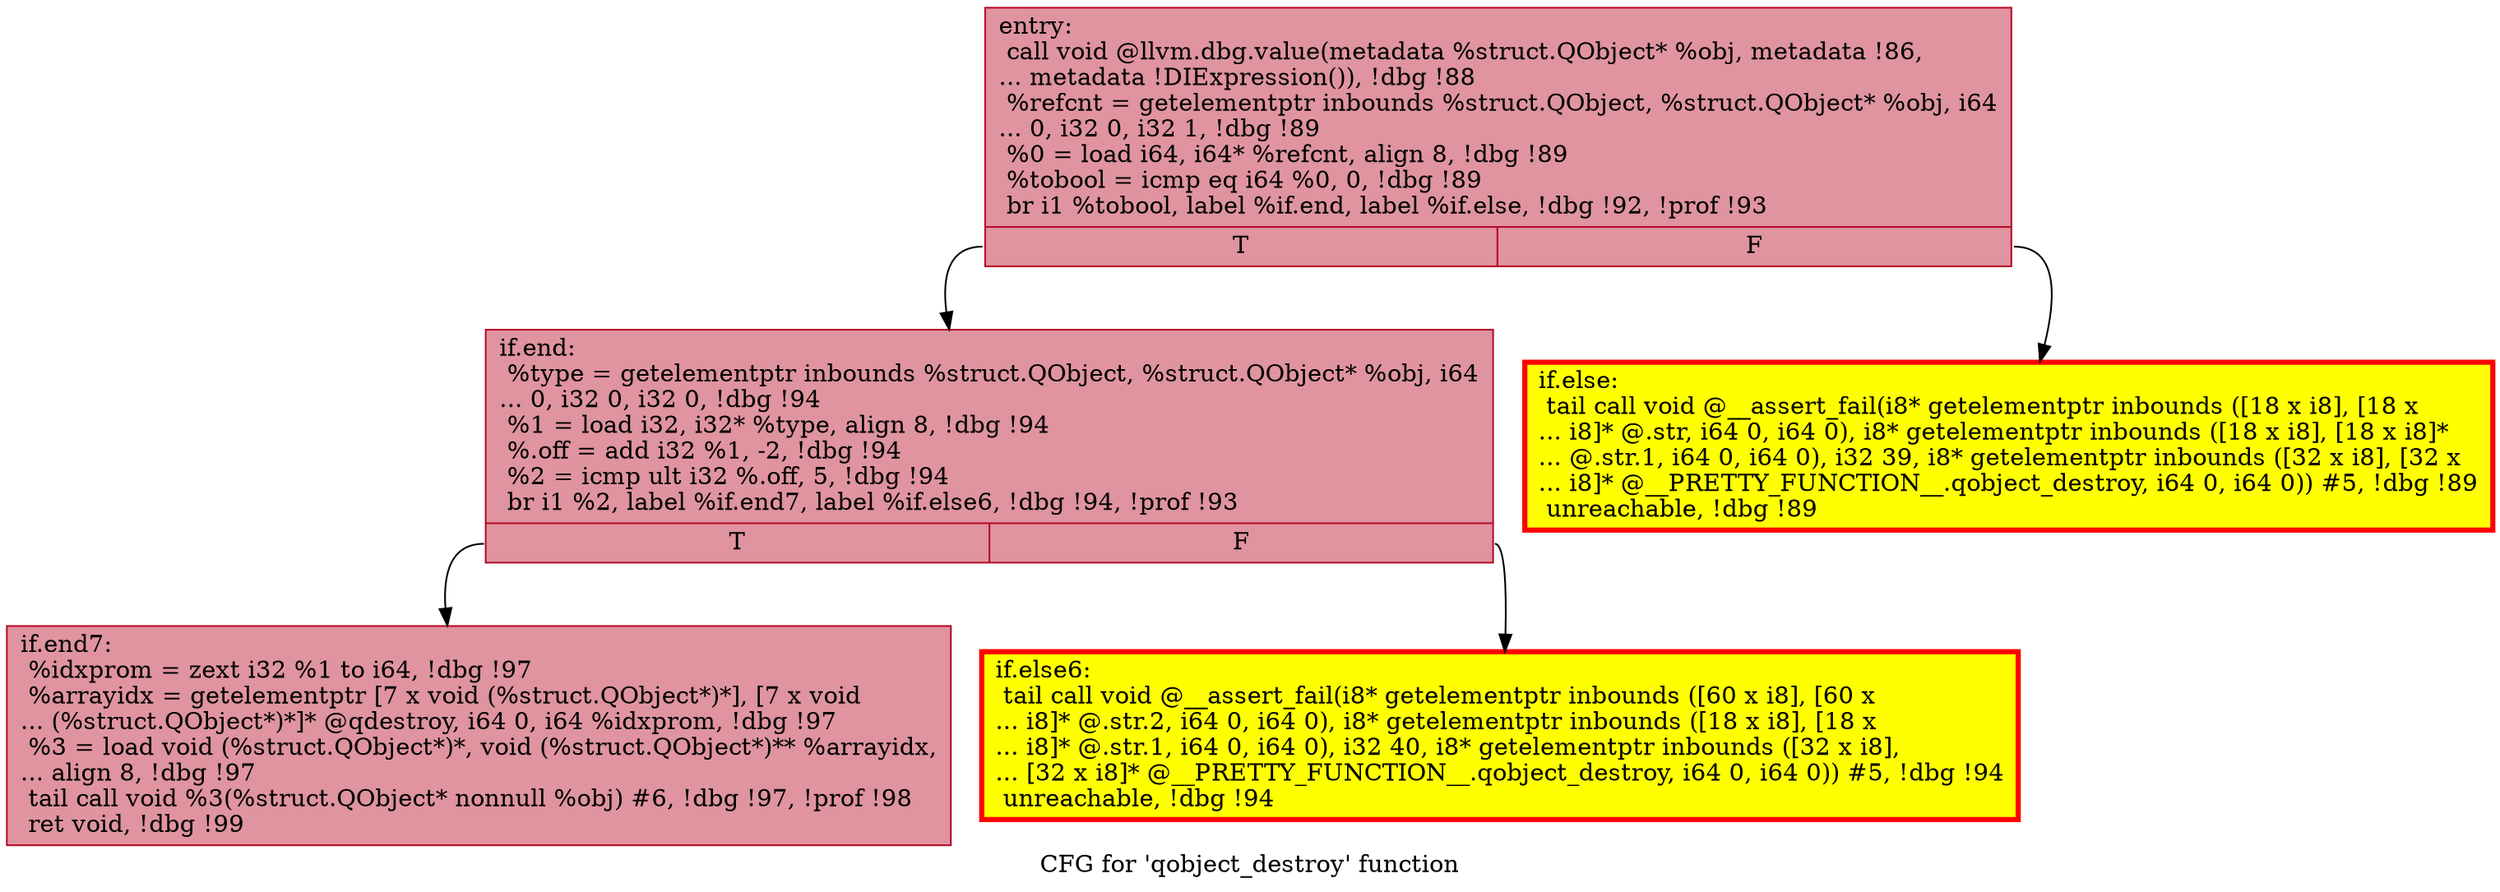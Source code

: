 digraph "CFG for 'qobject_destroy' function" {
	label="CFG for 'qobject_destroy' function";

	Node0x557972124b50 [shape=record,color="#b70d28ff", style=filled, fillcolor="#b70d2870",label="{entry:\l  call void @llvm.dbg.value(metadata %struct.QObject* %obj, metadata !86,\l... metadata !DIExpression()), !dbg !88\l  %refcnt = getelementptr inbounds %struct.QObject, %struct.QObject* %obj, i64\l... 0, i32 0, i32 1, !dbg !89\l  %0 = load i64, i64* %refcnt, align 8, !dbg !89\l  %tobool = icmp eq i64 %0, 0, !dbg !89\l  br i1 %tobool, label %if.end, label %if.else, !dbg !92, !prof !93\l|{<s0>T|<s1>F}}"];
	Node0x557972124b50:s0 -> Node0x5579721388a0;
	Node0x557972124b50:s1 -> Node0x5579721388f0;
	Node0x5579721388f0 [shape=record,penwidth=3.0, style="filled", color="red", fillcolor="yellow",label="{if.else:                                          \l  tail call void @__assert_fail(i8* getelementptr inbounds ([18 x i8], [18 x\l... i8]* @.str, i64 0, i64 0), i8* getelementptr inbounds ([18 x i8], [18 x i8]*\l... @.str.1, i64 0, i64 0), i32 39, i8* getelementptr inbounds ([32 x i8], [32 x\l... i8]* @__PRETTY_FUNCTION__.qobject_destroy, i64 0, i64 0)) #5, !dbg !89\l  unreachable, !dbg !89\l}"];
	Node0x5579721388a0 [shape=record,color="#b70d28ff", style=filled, fillcolor="#b70d2870",label="{if.end:                                           \l  %type = getelementptr inbounds %struct.QObject, %struct.QObject* %obj, i64\l... 0, i32 0, i32 0, !dbg !94\l  %1 = load i32, i32* %type, align 8, !dbg !94\l  %.off = add i32 %1, -2, !dbg !94\l  %2 = icmp ult i32 %.off, 5, !dbg !94\l  br i1 %2, label %if.end7, label %if.else6, !dbg !94, !prof !93\l|{<s0>T|<s1>F}}"];
	Node0x5579721388a0:s0 -> Node0x55797213ad90;
	Node0x5579721388a0:s1 -> Node0x55797213ade0;
	Node0x55797213ade0 [shape=record,penwidth=3.0, style="filled", color="red", fillcolor="yellow",label="{if.else6:                                         \l  tail call void @__assert_fail(i8* getelementptr inbounds ([60 x i8], [60 x\l... i8]* @.str.2, i64 0, i64 0), i8* getelementptr inbounds ([18 x i8], [18 x\l... i8]* @.str.1, i64 0, i64 0), i32 40, i8* getelementptr inbounds ([32 x i8],\l... [32 x i8]* @__PRETTY_FUNCTION__.qobject_destroy, i64 0, i64 0)) #5, !dbg !94\l  unreachable, !dbg !94\l}"];
	Node0x55797213ad90 [shape=record,color="#b70d28ff", style=filled, fillcolor="#b70d2870",label="{if.end7:                                          \l  %idxprom = zext i32 %1 to i64, !dbg !97\l  %arrayidx = getelementptr [7 x void (%struct.QObject*)*], [7 x void\l... (%struct.QObject*)*]* @qdestroy, i64 0, i64 %idxprom, !dbg !97\l  %3 = load void (%struct.QObject*)*, void (%struct.QObject*)** %arrayidx,\l... align 8, !dbg !97\l  tail call void %3(%struct.QObject* nonnull %obj) #6, !dbg !97, !prof !98\l  ret void, !dbg !99\l}"];
}
